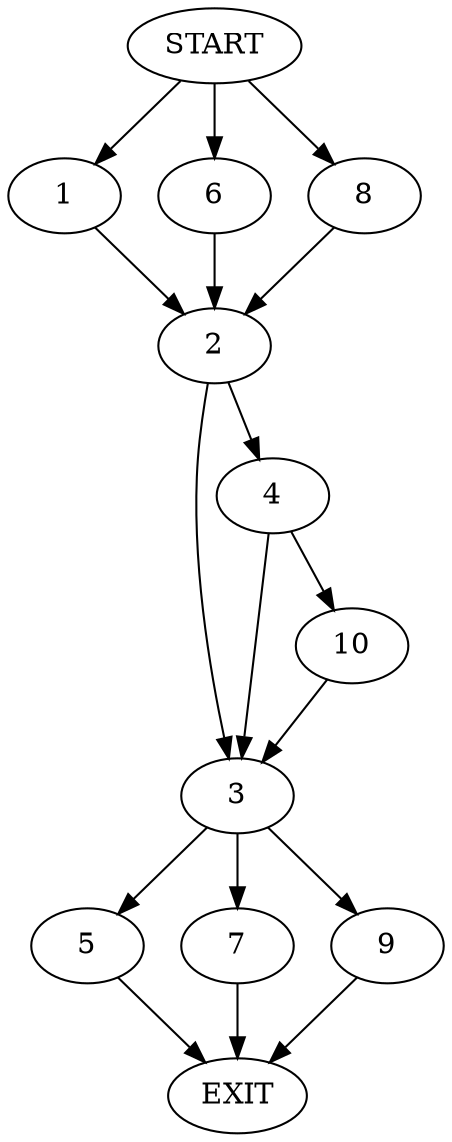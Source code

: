digraph {
0 [label="START"]
11 [label="EXIT"]
0 -> 1
1 -> 2
2 -> 3
2 -> 4
5 -> 11
0 -> 6
6 -> 2
7 -> 11
0 -> 8
8 -> 2
9 -> 11
4 -> 10
4 -> 3
3 -> 9
3 -> 5
3 -> 7
10 -> 3
}
